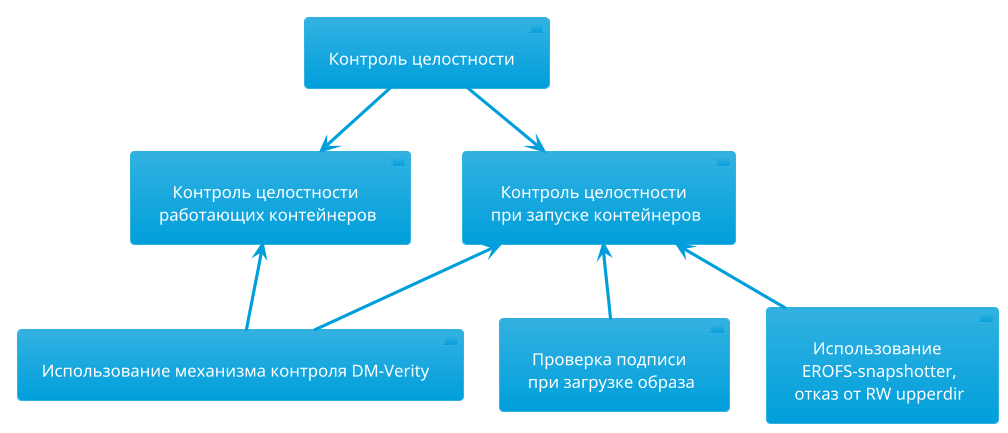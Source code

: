 @startuml
!theme bluegray
skinparam DefaultFontSize 16
skinparam ArrowFontStyle italic
skinparam DefaultTextAlignment center
skinparam backgroundColor transparent
skinparam Shadowing false

[Контроль целостности] --> [Контроль целостности\n при запуске контейнеров]
[Контроль целостности] --> [Контроль целостности\n работающих контейнеров]
[Контроль целостности\n работающих контейнеров] <-- [Использование механизма контроля DM-Verity]
[Контроль целостности\n при запуске контейнеров] <-- [Использование механизма контроля DM-Verity]
[Контроль целостности\n при запуске контейнеров] <-- [Проверка подписи\n при загрузке образа]
[Контроль целостности\n при запуске контейнеров] <-- [Использование\n EROFS-snapshotter,\n отказ от RW upperdir]
@enduml